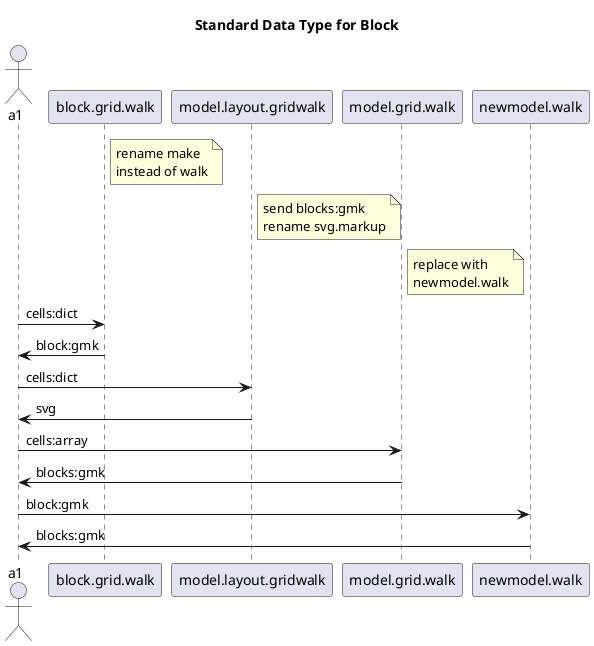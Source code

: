 @startuml

title: Standard Data Type for Block

actor a1
participant "block.grid.walk" as p2
note right of p2
  rename make
  instead of walk
end note
participant "model.layout.gridwalk" as p8
note right of p8
  send blocks:gmk
  rename svg.markup
end note
participant "model.grid.walk" as p9
note right of p9
  replace with
  newmodel.walk
end note
participant "newmodel.walk" as p4

a1 -> p2: cells:dict
a1 <- p2: block:gmk
a1 -> p8: cells:dict
a1 <- p8: svg
a1 -> p9: cells:array
a1 <- p9: blocks:gmk
a1 -> p4: block:gmk
a1 <- p4: blocks:gmk

' cells:dict block.grid.walk
' block1:gmk block.newmodel.walk
' cells:dict model.layout.gridwalk
' cells:arry model.grid.walk
' actor Todo as a2
' actor "Recurrink" as a3
' participant ".info" as p1
' participant ".flatten" as p3
' participant "linearsvg.make" as p5
' participant "linearsvg.writeMeanderConf" as p6
' participant ".update" as p7
' p3 -> p5: block:gmk
' p3 <- p5: svg
' note right of p5
'   should send a
'   block of blocks
' end note
' p3 -> p6: cells:dict
' p3 <- p6: yaml
' a3 -> p1: model:str
' a3 <- p1: block:txt
' a3 -> p7: modek:str
@enduml
